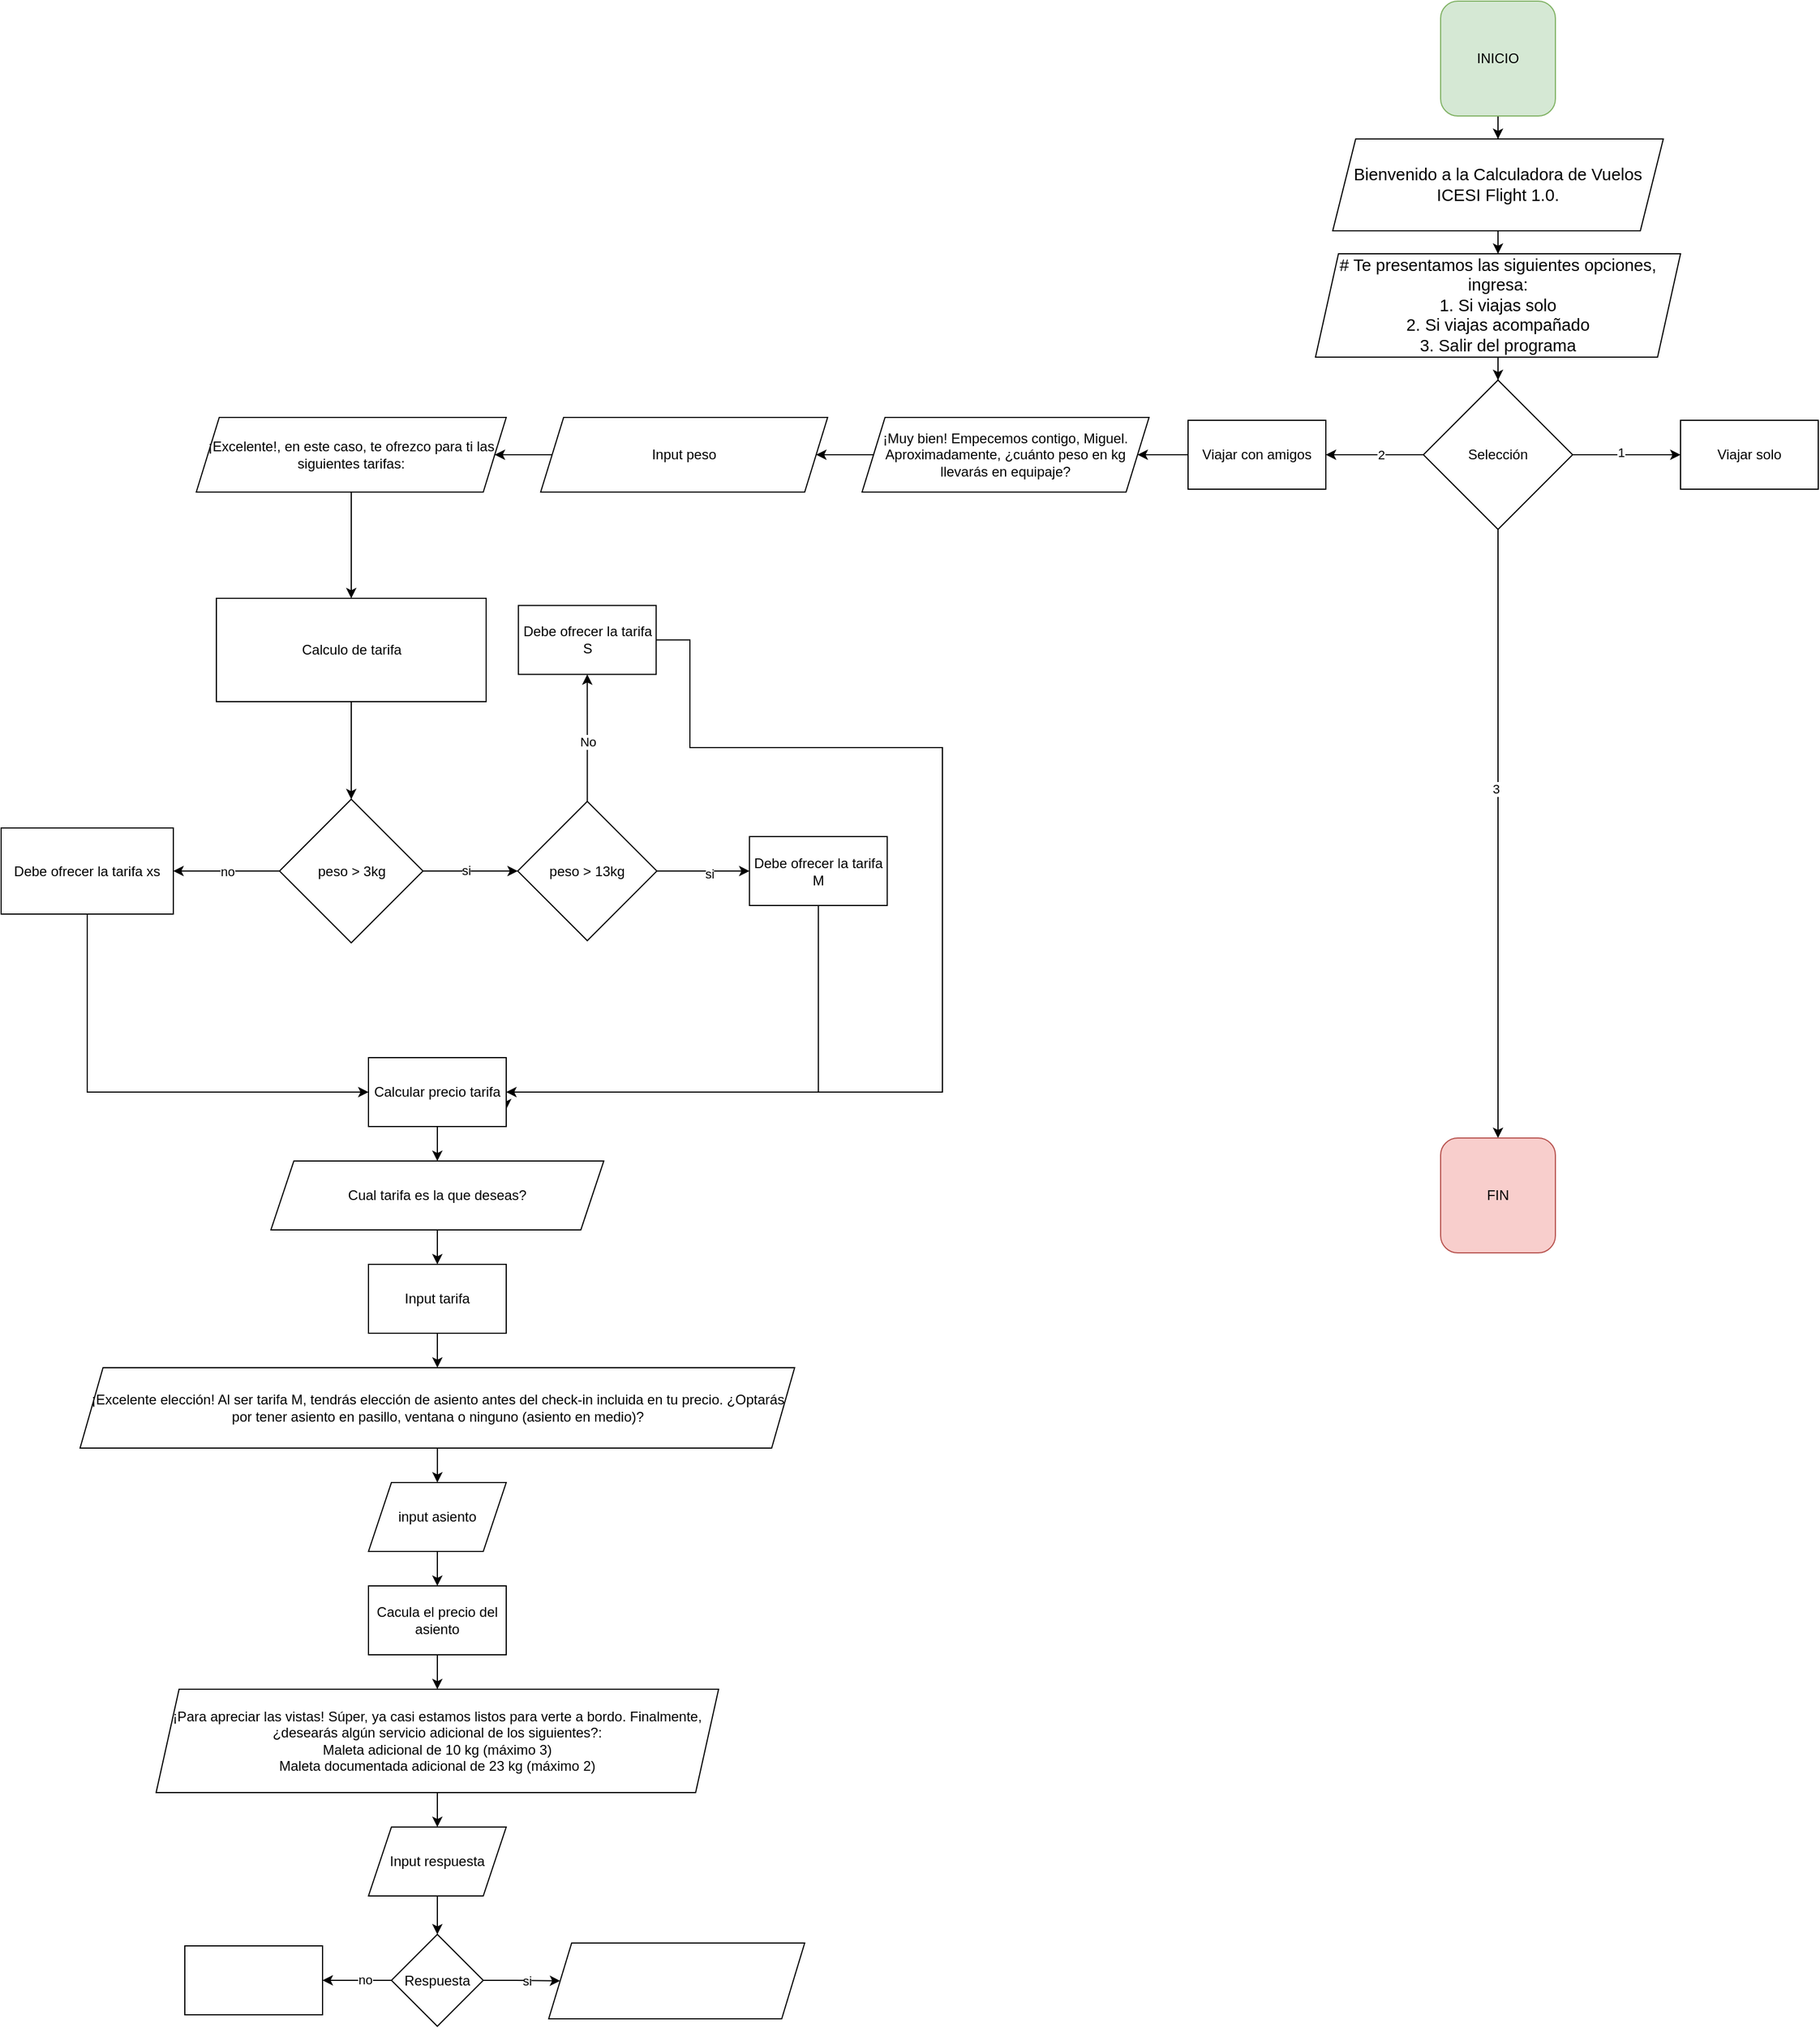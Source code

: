 <mxfile version="24.0.5" type="github">
  <diagram id="C5RBs43oDa-KdzZeNtuy" name="Page-1">
    <mxGraphModel dx="2694" dy="574" grid="1" gridSize="10" guides="1" tooltips="1" connect="1" arrows="1" fold="1" page="1" pageScale="1" pageWidth="827" pageHeight="1169" math="0" shadow="0">
      <root>
        <mxCell id="WIyWlLk6GJQsqaUBKTNV-0" />
        <mxCell id="WIyWlLk6GJQsqaUBKTNV-1" parent="WIyWlLk6GJQsqaUBKTNV-0" />
        <mxCell id="H_y5KWAI4GuCOlJa-fVT-4" value="" style="edgeStyle=orthogonalEdgeStyle;rounded=0;orthogonalLoop=1;jettySize=auto;html=1;" edge="1" parent="WIyWlLk6GJQsqaUBKTNV-1" source="H_y5KWAI4GuCOlJa-fVT-2" target="H_y5KWAI4GuCOlJa-fVT-3">
          <mxGeometry relative="1" as="geometry" />
        </mxCell>
        <mxCell id="H_y5KWAI4GuCOlJa-fVT-2" value="INICIO" style="rounded=1;whiteSpace=wrap;html=1;fillColor=#d5e8d4;strokeColor=#82b366;" vertex="1" parent="WIyWlLk6GJQsqaUBKTNV-1">
          <mxGeometry x="364" y="30" width="100" height="100" as="geometry" />
        </mxCell>
        <mxCell id="H_y5KWAI4GuCOlJa-fVT-7" value="" style="edgeStyle=orthogonalEdgeStyle;rounded=0;orthogonalLoop=1;jettySize=auto;html=1;" edge="1" parent="WIyWlLk6GJQsqaUBKTNV-1" source="H_y5KWAI4GuCOlJa-fVT-3" target="H_y5KWAI4GuCOlJa-fVT-6">
          <mxGeometry relative="1" as="geometry" />
        </mxCell>
        <mxCell id="H_y5KWAI4GuCOlJa-fVT-3" value="&lt;span id=&quot;docs-internal-guid-c5432fa6-7fff-ad2d-fea2-f3d3caa33e65&quot;&gt;&lt;span style=&quot;font-size: 11pt; font-family: Arial, sans-serif; background-color: transparent; font-variant-numeric: normal; font-variant-east-asian: normal; font-variant-alternates: normal; font-variant-position: normal; vertical-align: baseline; white-space-collapse: preserve;&quot;&gt;Bienvenido a la Calculadora de Vuelos ICESI Flight 1.0.&lt;/span&gt;&lt;/span&gt;" style="shape=parallelogram;perimeter=parallelogramPerimeter;whiteSpace=wrap;html=1;fixedSize=1;" vertex="1" parent="WIyWlLk6GJQsqaUBKTNV-1">
          <mxGeometry x="270" y="150" width="288" height="80" as="geometry" />
        </mxCell>
        <mxCell id="H_y5KWAI4GuCOlJa-fVT-9" value="" style="edgeStyle=orthogonalEdgeStyle;rounded=0;orthogonalLoop=1;jettySize=auto;html=1;" edge="1" parent="WIyWlLk6GJQsqaUBKTNV-1" source="H_y5KWAI4GuCOlJa-fVT-6" target="H_y5KWAI4GuCOlJa-fVT-8">
          <mxGeometry relative="1" as="geometry" />
        </mxCell>
        <mxCell id="H_y5KWAI4GuCOlJa-fVT-6" value="&lt;span id=&quot;docs-internal-guid-c5432fa6-7fff-ad2d-fea2-f3d3caa33e65&quot;&gt;&lt;span style=&quot;font-size: 11pt; font-family: Arial, sans-serif; background-color: transparent; font-variant-numeric: normal; font-variant-east-asian: normal; font-variant-alternates: normal; font-variant-position: normal; vertical-align: baseline; white-space-collapse: preserve;&quot;&gt;# Te presentamos las siguientes opciones, ingresa:&lt;/span&gt;&lt;/span&gt;&lt;div&gt;&lt;span&gt;&lt;span style=&quot;font-size: 11pt; font-family: Arial, sans-serif; background-color: transparent; font-variant-numeric: normal; font-variant-east-asian: normal; font-variant-alternates: normal; font-variant-position: normal; vertical-align: baseline; white-space-collapse: preserve;&quot;&gt;1. Si viajas solo&lt;/span&gt;&lt;/span&gt;&lt;div&gt;&lt;span&gt;&lt;span style=&quot;font-size: 11pt; font-family: Arial, sans-serif; background-color: transparent; font-variant-numeric: normal; font-variant-east-asian: normal; font-variant-alternates: normal; font-variant-position: normal; vertical-align: baseline; white-space-collapse: preserve;&quot;&gt;2. Si viajas acompañado&lt;/span&gt;&lt;/span&gt;&lt;div&gt;&lt;span&gt;&lt;span style=&quot;font-size: 11pt; font-family: Arial, sans-serif; background-color: transparent; font-variant-numeric: normal; font-variant-east-asian: normal; font-variant-alternates: normal; font-variant-position: normal; vertical-align: baseline; white-space-collapse: preserve;&quot;&gt;3. &lt;/span&gt;&lt;/span&gt;&lt;span style=&quot;background-color: transparent; font-family: Arial, sans-serif; font-size: 11pt; white-space-collapse: preserve;&quot;&gt;Salir del programa&lt;/span&gt;&lt;/div&gt;&lt;/div&gt;&lt;/div&gt;" style="shape=parallelogram;perimeter=parallelogramPerimeter;whiteSpace=wrap;html=1;fixedSize=1;" vertex="1" parent="WIyWlLk6GJQsqaUBKTNV-1">
          <mxGeometry x="255" y="250" width="318" height="90" as="geometry" />
        </mxCell>
        <mxCell id="H_y5KWAI4GuCOlJa-fVT-11" value="" style="edgeStyle=orthogonalEdgeStyle;rounded=0;orthogonalLoop=1;jettySize=auto;html=1;" edge="1" parent="WIyWlLk6GJQsqaUBKTNV-1" source="H_y5KWAI4GuCOlJa-fVT-8" target="H_y5KWAI4GuCOlJa-fVT-10">
          <mxGeometry relative="1" as="geometry" />
        </mxCell>
        <mxCell id="H_y5KWAI4GuCOlJa-fVT-13" value="1" style="edgeLabel;html=1;align=center;verticalAlign=middle;resizable=0;points=[];" vertex="1" connectable="0" parent="H_y5KWAI4GuCOlJa-fVT-11">
          <mxGeometry x="-0.115" y="2" relative="1" as="geometry">
            <mxPoint as="offset" />
          </mxGeometry>
        </mxCell>
        <mxCell id="H_y5KWAI4GuCOlJa-fVT-17" value="" style="edgeStyle=orthogonalEdgeStyle;rounded=0;orthogonalLoop=1;jettySize=auto;html=1;" edge="1" parent="WIyWlLk6GJQsqaUBKTNV-1" source="H_y5KWAI4GuCOlJa-fVT-8" target="H_y5KWAI4GuCOlJa-fVT-16">
          <mxGeometry relative="1" as="geometry" />
        </mxCell>
        <mxCell id="H_y5KWAI4GuCOlJa-fVT-18" value="2" style="edgeLabel;html=1;align=center;verticalAlign=middle;resizable=0;points=[];" vertex="1" connectable="0" parent="H_y5KWAI4GuCOlJa-fVT-17">
          <mxGeometry x="-0.12" relative="1" as="geometry">
            <mxPoint as="offset" />
          </mxGeometry>
        </mxCell>
        <mxCell id="H_y5KWAI4GuCOlJa-fVT-23" style="edgeStyle=orthogonalEdgeStyle;rounded=0;orthogonalLoop=1;jettySize=auto;html=1;" edge="1" parent="WIyWlLk6GJQsqaUBKTNV-1" source="H_y5KWAI4GuCOlJa-fVT-8" target="H_y5KWAI4GuCOlJa-fVT-22">
          <mxGeometry relative="1" as="geometry" />
        </mxCell>
        <mxCell id="H_y5KWAI4GuCOlJa-fVT-24" value="3" style="edgeLabel;html=1;align=center;verticalAlign=middle;resizable=0;points=[];" vertex="1" connectable="0" parent="H_y5KWAI4GuCOlJa-fVT-23">
          <mxGeometry x="-0.149" y="-2" relative="1" as="geometry">
            <mxPoint as="offset" />
          </mxGeometry>
        </mxCell>
        <mxCell id="H_y5KWAI4GuCOlJa-fVT-8" value="Selección" style="rhombus;whiteSpace=wrap;html=1;" vertex="1" parent="WIyWlLk6GJQsqaUBKTNV-1">
          <mxGeometry x="349" y="360" width="130" height="130" as="geometry" />
        </mxCell>
        <mxCell id="H_y5KWAI4GuCOlJa-fVT-10" value="Viajar solo" style="whiteSpace=wrap;html=1;" vertex="1" parent="WIyWlLk6GJQsqaUBKTNV-1">
          <mxGeometry x="573" y="395" width="120" height="60" as="geometry" />
        </mxCell>
        <mxCell id="H_y5KWAI4GuCOlJa-fVT-26" value="" style="edgeStyle=orthogonalEdgeStyle;rounded=0;orthogonalLoop=1;jettySize=auto;html=1;" edge="1" parent="WIyWlLk6GJQsqaUBKTNV-1" source="H_y5KWAI4GuCOlJa-fVT-16" target="H_y5KWAI4GuCOlJa-fVT-25">
          <mxGeometry relative="1" as="geometry" />
        </mxCell>
        <mxCell id="H_y5KWAI4GuCOlJa-fVT-16" value="Viajar con amigos" style="whiteSpace=wrap;html=1;" vertex="1" parent="WIyWlLk6GJQsqaUBKTNV-1">
          <mxGeometry x="144" y="395" width="120" height="60" as="geometry" />
        </mxCell>
        <mxCell id="H_y5KWAI4GuCOlJa-fVT-22" value="FIN" style="rounded=1;whiteSpace=wrap;html=1;fillColor=#f8cecc;strokeColor=#b85450;" vertex="1" parent="WIyWlLk6GJQsqaUBKTNV-1">
          <mxGeometry x="364" y="1020" width="100" height="100" as="geometry" />
        </mxCell>
        <mxCell id="H_y5KWAI4GuCOlJa-fVT-28" value="" style="edgeStyle=orthogonalEdgeStyle;rounded=0;orthogonalLoop=1;jettySize=auto;html=1;" edge="1" parent="WIyWlLk6GJQsqaUBKTNV-1" source="H_y5KWAI4GuCOlJa-fVT-25" target="H_y5KWAI4GuCOlJa-fVT-27">
          <mxGeometry relative="1" as="geometry" />
        </mxCell>
        <mxCell id="H_y5KWAI4GuCOlJa-fVT-25" value="¡Muy bien! Empecemos contigo, Miguel. Aproximadamente, ¿cuánto peso en kg llevarás en equipaje?" style="shape=parallelogram;perimeter=parallelogramPerimeter;whiteSpace=wrap;html=1;fixedSize=1;" vertex="1" parent="WIyWlLk6GJQsqaUBKTNV-1">
          <mxGeometry x="-140" y="392.5" width="250" height="65" as="geometry" />
        </mxCell>
        <mxCell id="H_y5KWAI4GuCOlJa-fVT-30" value="" style="edgeStyle=orthogonalEdgeStyle;rounded=0;orthogonalLoop=1;jettySize=auto;html=1;" edge="1" parent="WIyWlLk6GJQsqaUBKTNV-1" source="H_y5KWAI4GuCOlJa-fVT-27" target="H_y5KWAI4GuCOlJa-fVT-29">
          <mxGeometry relative="1" as="geometry" />
        </mxCell>
        <mxCell id="H_y5KWAI4GuCOlJa-fVT-27" value="Input peso" style="shape=parallelogram;perimeter=parallelogramPerimeter;whiteSpace=wrap;html=1;fixedSize=1;" vertex="1" parent="WIyWlLk6GJQsqaUBKTNV-1">
          <mxGeometry x="-420" y="392.5" width="250" height="65" as="geometry" />
        </mxCell>
        <mxCell id="H_y5KWAI4GuCOlJa-fVT-35" value="" style="edgeStyle=orthogonalEdgeStyle;rounded=0;orthogonalLoop=1;jettySize=auto;html=1;" edge="1" parent="WIyWlLk6GJQsqaUBKTNV-1" source="H_y5KWAI4GuCOlJa-fVT-29" target="H_y5KWAI4GuCOlJa-fVT-34">
          <mxGeometry relative="1" as="geometry" />
        </mxCell>
        <mxCell id="H_y5KWAI4GuCOlJa-fVT-29" value="¡Excelente!, en este caso, te ofrezco para ti las siguientes tarifas:" style="shape=parallelogram;perimeter=parallelogramPerimeter;whiteSpace=wrap;html=1;fixedSize=1;" vertex="1" parent="WIyWlLk6GJQsqaUBKTNV-1">
          <mxGeometry x="-720" y="392.5" width="270" height="65" as="geometry" />
        </mxCell>
        <mxCell id="H_y5KWAI4GuCOlJa-fVT-37" value="" style="edgeStyle=orthogonalEdgeStyle;rounded=0;orthogonalLoop=1;jettySize=auto;html=1;" edge="1" parent="WIyWlLk6GJQsqaUBKTNV-1" source="H_y5KWAI4GuCOlJa-fVT-34" target="H_y5KWAI4GuCOlJa-fVT-36">
          <mxGeometry relative="1" as="geometry" />
        </mxCell>
        <mxCell id="H_y5KWAI4GuCOlJa-fVT-34" value="Calculo de tarifa" style="rounded=0;whiteSpace=wrap;html=1;" vertex="1" parent="WIyWlLk6GJQsqaUBKTNV-1">
          <mxGeometry x="-702.5" y="550" width="235" height="90" as="geometry" />
        </mxCell>
        <mxCell id="H_y5KWAI4GuCOlJa-fVT-39" value="" style="edgeStyle=orthogonalEdgeStyle;rounded=0;orthogonalLoop=1;jettySize=auto;html=1;" edge="1" parent="WIyWlLk6GJQsqaUBKTNV-1" source="H_y5KWAI4GuCOlJa-fVT-36" target="H_y5KWAI4GuCOlJa-fVT-44">
          <mxGeometry relative="1" as="geometry">
            <mxPoint x="-430" y="787.6" as="targetPoint" />
          </mxGeometry>
        </mxCell>
        <mxCell id="H_y5KWAI4GuCOlJa-fVT-40" value="si" style="edgeLabel;html=1;align=center;verticalAlign=middle;resizable=0;points=[];" vertex="1" connectable="0" parent="H_y5KWAI4GuCOlJa-fVT-39">
          <mxGeometry x="-0.115" y="2" relative="1" as="geometry">
            <mxPoint x="1" y="1" as="offset" />
          </mxGeometry>
        </mxCell>
        <mxCell id="H_y5KWAI4GuCOlJa-fVT-42" value="" style="edgeStyle=orthogonalEdgeStyle;rounded=0;orthogonalLoop=1;jettySize=auto;html=1;" edge="1" parent="WIyWlLk6GJQsqaUBKTNV-1" source="H_y5KWAI4GuCOlJa-fVT-36" target="H_y5KWAI4GuCOlJa-fVT-41">
          <mxGeometry relative="1" as="geometry" />
        </mxCell>
        <mxCell id="H_y5KWAI4GuCOlJa-fVT-43" value="no" style="edgeLabel;html=1;align=center;verticalAlign=middle;resizable=0;points=[];" vertex="1" connectable="0" parent="H_y5KWAI4GuCOlJa-fVT-42">
          <mxGeometry x="-0.018" relative="1" as="geometry">
            <mxPoint as="offset" />
          </mxGeometry>
        </mxCell>
        <mxCell id="H_y5KWAI4GuCOlJa-fVT-36" value="peso&amp;nbsp;&amp;gt; 3kg" style="rhombus;whiteSpace=wrap;html=1;rounded=0;" vertex="1" parent="WIyWlLk6GJQsqaUBKTNV-1">
          <mxGeometry x="-647.5" y="725" width="125" height="125" as="geometry" />
        </mxCell>
        <mxCell id="H_y5KWAI4GuCOlJa-fVT-65" style="edgeStyle=orthogonalEdgeStyle;rounded=0;orthogonalLoop=1;jettySize=auto;html=1;entryX=0;entryY=0.5;entryDx=0;entryDy=0;" edge="1" parent="WIyWlLk6GJQsqaUBKTNV-1" source="H_y5KWAI4GuCOlJa-fVT-41" target="H_y5KWAI4GuCOlJa-fVT-59">
          <mxGeometry relative="1" as="geometry">
            <mxPoint x="-815.0" y="1010.0" as="targetPoint" />
            <Array as="points">
              <mxPoint x="-815" y="980" />
            </Array>
          </mxGeometry>
        </mxCell>
        <mxCell id="H_y5KWAI4GuCOlJa-fVT-41" value="Debe ofrecer la tarifa xs" style="whiteSpace=wrap;html=1;rounded=0;" vertex="1" parent="WIyWlLk6GJQsqaUBKTNV-1">
          <mxGeometry x="-890" y="750" width="150" height="75" as="geometry" />
        </mxCell>
        <mxCell id="H_y5KWAI4GuCOlJa-fVT-49" value="" style="edgeStyle=orthogonalEdgeStyle;rounded=0;orthogonalLoop=1;jettySize=auto;html=1;" edge="1" parent="WIyWlLk6GJQsqaUBKTNV-1" source="H_y5KWAI4GuCOlJa-fVT-44" target="H_y5KWAI4GuCOlJa-fVT-48">
          <mxGeometry relative="1" as="geometry" />
        </mxCell>
        <mxCell id="H_y5KWAI4GuCOlJa-fVT-50" value="si" style="edgeLabel;html=1;align=center;verticalAlign=middle;resizable=0;points=[];" vertex="1" connectable="0" parent="H_y5KWAI4GuCOlJa-fVT-49">
          <mxGeometry x="0.124" y="-2" relative="1" as="geometry">
            <mxPoint as="offset" />
          </mxGeometry>
        </mxCell>
        <mxCell id="H_y5KWAI4GuCOlJa-fVT-52" value="" style="edgeStyle=orthogonalEdgeStyle;rounded=0;orthogonalLoop=1;jettySize=auto;html=1;" edge="1" parent="WIyWlLk6GJQsqaUBKTNV-1" source="H_y5KWAI4GuCOlJa-fVT-44" target="H_y5KWAI4GuCOlJa-fVT-51">
          <mxGeometry relative="1" as="geometry" />
        </mxCell>
        <mxCell id="H_y5KWAI4GuCOlJa-fVT-53" value="No" style="edgeLabel;html=1;align=center;verticalAlign=middle;resizable=0;points=[];" vertex="1" connectable="0" parent="H_y5KWAI4GuCOlJa-fVT-52">
          <mxGeometry x="-0.053" relative="1" as="geometry">
            <mxPoint as="offset" />
          </mxGeometry>
        </mxCell>
        <mxCell id="H_y5KWAI4GuCOlJa-fVT-44" value="peso&amp;nbsp;&amp;gt; 13kg" style="rhombus;whiteSpace=wrap;html=1;" vertex="1" parent="WIyWlLk6GJQsqaUBKTNV-1">
          <mxGeometry x="-440" y="726.88" width="121.25" height="121.25" as="geometry" />
        </mxCell>
        <mxCell id="H_y5KWAI4GuCOlJa-fVT-61" style="edgeStyle=orthogonalEdgeStyle;rounded=0;orthogonalLoop=1;jettySize=auto;html=1;entryX=1;entryY=0.5;entryDx=0;entryDy=0;" edge="1" parent="WIyWlLk6GJQsqaUBKTNV-1" source="H_y5KWAI4GuCOlJa-fVT-48" target="H_y5KWAI4GuCOlJa-fVT-59">
          <mxGeometry relative="1" as="geometry">
            <Array as="points">
              <mxPoint x="-178" y="980" />
            </Array>
          </mxGeometry>
        </mxCell>
        <mxCell id="H_y5KWAI4GuCOlJa-fVT-48" value="Debe ofrecer la tarifa M" style="whiteSpace=wrap;html=1;" vertex="1" parent="WIyWlLk6GJQsqaUBKTNV-1">
          <mxGeometry x="-238.125" y="757.505" width="120" height="60" as="geometry" />
        </mxCell>
        <mxCell id="H_y5KWAI4GuCOlJa-fVT-66" style="edgeStyle=orthogonalEdgeStyle;rounded=0;orthogonalLoop=1;jettySize=auto;html=1;entryX=1;entryY=0.75;entryDx=0;entryDy=0;" edge="1" parent="WIyWlLk6GJQsqaUBKTNV-1" source="H_y5KWAI4GuCOlJa-fVT-51" target="H_y5KWAI4GuCOlJa-fVT-59">
          <mxGeometry relative="1" as="geometry">
            <Array as="points">
              <mxPoint x="-290" y="586" />
              <mxPoint x="-290" y="680" />
              <mxPoint x="-70" y="680" />
              <mxPoint x="-70" y="980" />
              <mxPoint x="-450" y="980" />
            </Array>
          </mxGeometry>
        </mxCell>
        <mxCell id="H_y5KWAI4GuCOlJa-fVT-51" value="Debe ofrecer la tarifa S" style="whiteSpace=wrap;html=1;" vertex="1" parent="WIyWlLk6GJQsqaUBKTNV-1">
          <mxGeometry x="-439.375" y="556.255" width="120" height="60" as="geometry" />
        </mxCell>
        <mxCell id="H_y5KWAI4GuCOlJa-fVT-68" value="" style="edgeStyle=orthogonalEdgeStyle;rounded=0;orthogonalLoop=1;jettySize=auto;html=1;" edge="1" parent="WIyWlLk6GJQsqaUBKTNV-1" source="H_y5KWAI4GuCOlJa-fVT-59" target="H_y5KWAI4GuCOlJa-fVT-67">
          <mxGeometry relative="1" as="geometry" />
        </mxCell>
        <mxCell id="H_y5KWAI4GuCOlJa-fVT-59" value="Calcular precio tarifa" style="rounded=0;whiteSpace=wrap;html=1;" vertex="1" parent="WIyWlLk6GJQsqaUBKTNV-1">
          <mxGeometry x="-570" y="950" width="120" height="60" as="geometry" />
        </mxCell>
        <mxCell id="H_y5KWAI4GuCOlJa-fVT-70" value="" style="edgeStyle=orthogonalEdgeStyle;rounded=0;orthogonalLoop=1;jettySize=auto;html=1;" edge="1" parent="WIyWlLk6GJQsqaUBKTNV-1" source="H_y5KWAI4GuCOlJa-fVT-67" target="H_y5KWAI4GuCOlJa-fVT-69">
          <mxGeometry relative="1" as="geometry" />
        </mxCell>
        <mxCell id="H_y5KWAI4GuCOlJa-fVT-67" value="Cual tarifa es la que deseas?" style="shape=parallelogram;perimeter=parallelogramPerimeter;whiteSpace=wrap;html=1;fixedSize=1;" vertex="1" parent="WIyWlLk6GJQsqaUBKTNV-1">
          <mxGeometry x="-655" y="1040" width="290" height="60" as="geometry" />
        </mxCell>
        <mxCell id="H_y5KWAI4GuCOlJa-fVT-72" value="" style="edgeStyle=orthogonalEdgeStyle;rounded=0;orthogonalLoop=1;jettySize=auto;html=1;" edge="1" parent="WIyWlLk6GJQsqaUBKTNV-1" source="H_y5KWAI4GuCOlJa-fVT-69" target="H_y5KWAI4GuCOlJa-fVT-71">
          <mxGeometry relative="1" as="geometry" />
        </mxCell>
        <mxCell id="H_y5KWAI4GuCOlJa-fVT-69" value="Input tarifa" style="whiteSpace=wrap;html=1;" vertex="1" parent="WIyWlLk6GJQsqaUBKTNV-1">
          <mxGeometry x="-570" y="1130" width="120" height="60" as="geometry" />
        </mxCell>
        <mxCell id="H_y5KWAI4GuCOlJa-fVT-91" value="" style="edgeStyle=orthogonalEdgeStyle;rounded=0;orthogonalLoop=1;jettySize=auto;html=1;" edge="1" parent="WIyWlLk6GJQsqaUBKTNV-1" source="H_y5KWAI4GuCOlJa-fVT-71" target="H_y5KWAI4GuCOlJa-fVT-90">
          <mxGeometry relative="1" as="geometry" />
        </mxCell>
        <mxCell id="H_y5KWAI4GuCOlJa-fVT-71" value="&lt;div&gt;¡Excelente elección! Al ser tarifa M, tendrás elección de asiento antes del check-in incluida en tu precio. ¿Optarás por tener asiento en pasillo, ventana o ninguno (asiento en medio)?&lt;/div&gt;" style="shape=parallelogram;perimeter=parallelogramPerimeter;whiteSpace=wrap;html=1;fixedSize=1;" vertex="1" parent="WIyWlLk6GJQsqaUBKTNV-1">
          <mxGeometry x="-821.25" y="1220" width="622.5" height="70" as="geometry" />
        </mxCell>
        <mxCell id="H_y5KWAI4GuCOlJa-fVT-94" value="" style="edgeStyle=orthogonalEdgeStyle;rounded=0;orthogonalLoop=1;jettySize=auto;html=1;" edge="1" parent="WIyWlLk6GJQsqaUBKTNV-1" source="H_y5KWAI4GuCOlJa-fVT-83" target="H_y5KWAI4GuCOlJa-fVT-93">
          <mxGeometry relative="1" as="geometry" />
        </mxCell>
        <mxCell id="H_y5KWAI4GuCOlJa-fVT-83" value="Cacula el precio del asiento" style="whiteSpace=wrap;html=1;" vertex="1" parent="WIyWlLk6GJQsqaUBKTNV-1">
          <mxGeometry x="-570" y="1410" width="120" height="60" as="geometry" />
        </mxCell>
        <mxCell id="H_y5KWAI4GuCOlJa-fVT-92" value="" style="edgeStyle=orthogonalEdgeStyle;rounded=0;orthogonalLoop=1;jettySize=auto;html=1;" edge="1" parent="WIyWlLk6GJQsqaUBKTNV-1" source="H_y5KWAI4GuCOlJa-fVT-90" target="H_y5KWAI4GuCOlJa-fVT-83">
          <mxGeometry relative="1" as="geometry" />
        </mxCell>
        <mxCell id="H_y5KWAI4GuCOlJa-fVT-90" value="input asiento" style="shape=parallelogram;perimeter=parallelogramPerimeter;whiteSpace=wrap;html=1;fixedSize=1;" vertex="1" parent="WIyWlLk6GJQsqaUBKTNV-1">
          <mxGeometry x="-570" y="1320" width="120" height="60" as="geometry" />
        </mxCell>
        <mxCell id="H_y5KWAI4GuCOlJa-fVT-96" value="" style="edgeStyle=orthogonalEdgeStyle;rounded=0;orthogonalLoop=1;jettySize=auto;html=1;" edge="1" parent="WIyWlLk6GJQsqaUBKTNV-1" source="H_y5KWAI4GuCOlJa-fVT-93" target="H_y5KWAI4GuCOlJa-fVT-95">
          <mxGeometry relative="1" as="geometry" />
        </mxCell>
        <mxCell id="H_y5KWAI4GuCOlJa-fVT-93" value="&lt;div&gt;¡Para apreciar las vistas! Súper, ya casi estamos listos para verte a bordo. Finalmente, ¿desearás algún servicio adicional de los siguientes?:&lt;/div&gt;&lt;div&gt;Maleta adicional de 10 kg (máximo 3)&lt;/div&gt;&lt;div&gt;Maleta documentada adicional de 23 kg (máximo 2)&lt;/div&gt;" style="shape=parallelogram;perimeter=parallelogramPerimeter;whiteSpace=wrap;html=1;fixedSize=1;" vertex="1" parent="WIyWlLk6GJQsqaUBKTNV-1">
          <mxGeometry x="-755" y="1500" width="490" height="90" as="geometry" />
        </mxCell>
        <mxCell id="H_y5KWAI4GuCOlJa-fVT-98" value="" style="edgeStyle=orthogonalEdgeStyle;rounded=0;orthogonalLoop=1;jettySize=auto;html=1;" edge="1" parent="WIyWlLk6GJQsqaUBKTNV-1" source="H_y5KWAI4GuCOlJa-fVT-95" target="H_y5KWAI4GuCOlJa-fVT-97">
          <mxGeometry relative="1" as="geometry" />
        </mxCell>
        <mxCell id="H_y5KWAI4GuCOlJa-fVT-95" value="Input respuesta" style="shape=parallelogram;perimeter=parallelogramPerimeter;whiteSpace=wrap;html=1;fixedSize=1;" vertex="1" parent="WIyWlLk6GJQsqaUBKTNV-1">
          <mxGeometry x="-570" y="1620" width="120" height="60" as="geometry" />
        </mxCell>
        <mxCell id="H_y5KWAI4GuCOlJa-fVT-100" value="" style="edgeStyle=orthogonalEdgeStyle;rounded=0;orthogonalLoop=1;jettySize=auto;html=1;" edge="1" parent="WIyWlLk6GJQsqaUBKTNV-1" source="H_y5KWAI4GuCOlJa-fVT-97" target="H_y5KWAI4GuCOlJa-fVT-106">
          <mxGeometry relative="1" as="geometry">
            <mxPoint x="-410" y="1753.5" as="targetPoint" />
          </mxGeometry>
        </mxCell>
        <mxCell id="H_y5KWAI4GuCOlJa-fVT-101" value="si" style="edgeLabel;html=1;align=center;verticalAlign=middle;resizable=0;points=[];" vertex="1" connectable="0" parent="H_y5KWAI4GuCOlJa-fVT-100">
          <mxGeometry x="0.143" relative="1" as="geometry">
            <mxPoint as="offset" />
          </mxGeometry>
        </mxCell>
        <mxCell id="H_y5KWAI4GuCOlJa-fVT-103" value="" style="edgeStyle=orthogonalEdgeStyle;rounded=0;orthogonalLoop=1;jettySize=auto;html=1;" edge="1" parent="WIyWlLk6GJQsqaUBKTNV-1" source="H_y5KWAI4GuCOlJa-fVT-97" target="H_y5KWAI4GuCOlJa-fVT-102">
          <mxGeometry relative="1" as="geometry" />
        </mxCell>
        <mxCell id="H_y5KWAI4GuCOlJa-fVT-104" value="no" style="edgeLabel;html=1;align=center;verticalAlign=middle;resizable=0;points=[];" vertex="1" connectable="0" parent="H_y5KWAI4GuCOlJa-fVT-103">
          <mxGeometry x="-0.235" y="-1" relative="1" as="geometry">
            <mxPoint as="offset" />
          </mxGeometry>
        </mxCell>
        <mxCell id="H_y5KWAI4GuCOlJa-fVT-97" value="Respuesta" style="rhombus;whiteSpace=wrap;html=1;" vertex="1" parent="WIyWlLk6GJQsqaUBKTNV-1">
          <mxGeometry x="-550" y="1713.5" width="80" height="80" as="geometry" />
        </mxCell>
        <mxCell id="H_y5KWAI4GuCOlJa-fVT-102" value="" style="whiteSpace=wrap;html=1;" vertex="1" parent="WIyWlLk6GJQsqaUBKTNV-1">
          <mxGeometry x="-730" y="1723.5" width="120" height="60" as="geometry" />
        </mxCell>
        <mxCell id="H_y5KWAI4GuCOlJa-fVT-106" value="" style="shape=parallelogram;perimeter=parallelogramPerimeter;whiteSpace=wrap;html=1;fixedSize=1;" vertex="1" parent="WIyWlLk6GJQsqaUBKTNV-1">
          <mxGeometry x="-413" y="1721" width="223" height="66" as="geometry" />
        </mxCell>
      </root>
    </mxGraphModel>
  </diagram>
</mxfile>
